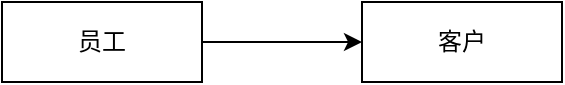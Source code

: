 <mxfile version="22.1.3" type="github">
  <diagram name="第 1 页" id="1hjw_7mJ73WAAuBP-OiC">
    <mxGraphModel dx="1841" dy="963" grid="1" gridSize="10" guides="1" tooltips="1" connect="1" arrows="1" fold="1" page="1" pageScale="1" pageWidth="827" pageHeight="1169" math="0" shadow="0">
      <root>
        <mxCell id="0" />
        <mxCell id="1" parent="0" />
        <mxCell id="ET7dUZ5xag4izfo6IJh2-3" value="" style="edgeStyle=orthogonalEdgeStyle;rounded=0;orthogonalLoop=1;jettySize=auto;html=1;" edge="1" parent="1" source="ET7dUZ5xag4izfo6IJh2-1" target="ET7dUZ5xag4izfo6IJh2-2">
          <mxGeometry relative="1" as="geometry" />
        </mxCell>
        <mxCell id="ET7dUZ5xag4izfo6IJh2-1" value="员工" style="whiteSpace=wrap;html=1;align=center;" vertex="1" parent="1">
          <mxGeometry x="90" y="380" width="100" height="40" as="geometry" />
        </mxCell>
        <mxCell id="ET7dUZ5xag4izfo6IJh2-2" value="客户" style="whiteSpace=wrap;html=1;align=center;" vertex="1" parent="1">
          <mxGeometry x="270" y="380" width="100" height="40" as="geometry" />
        </mxCell>
      </root>
    </mxGraphModel>
  </diagram>
</mxfile>
